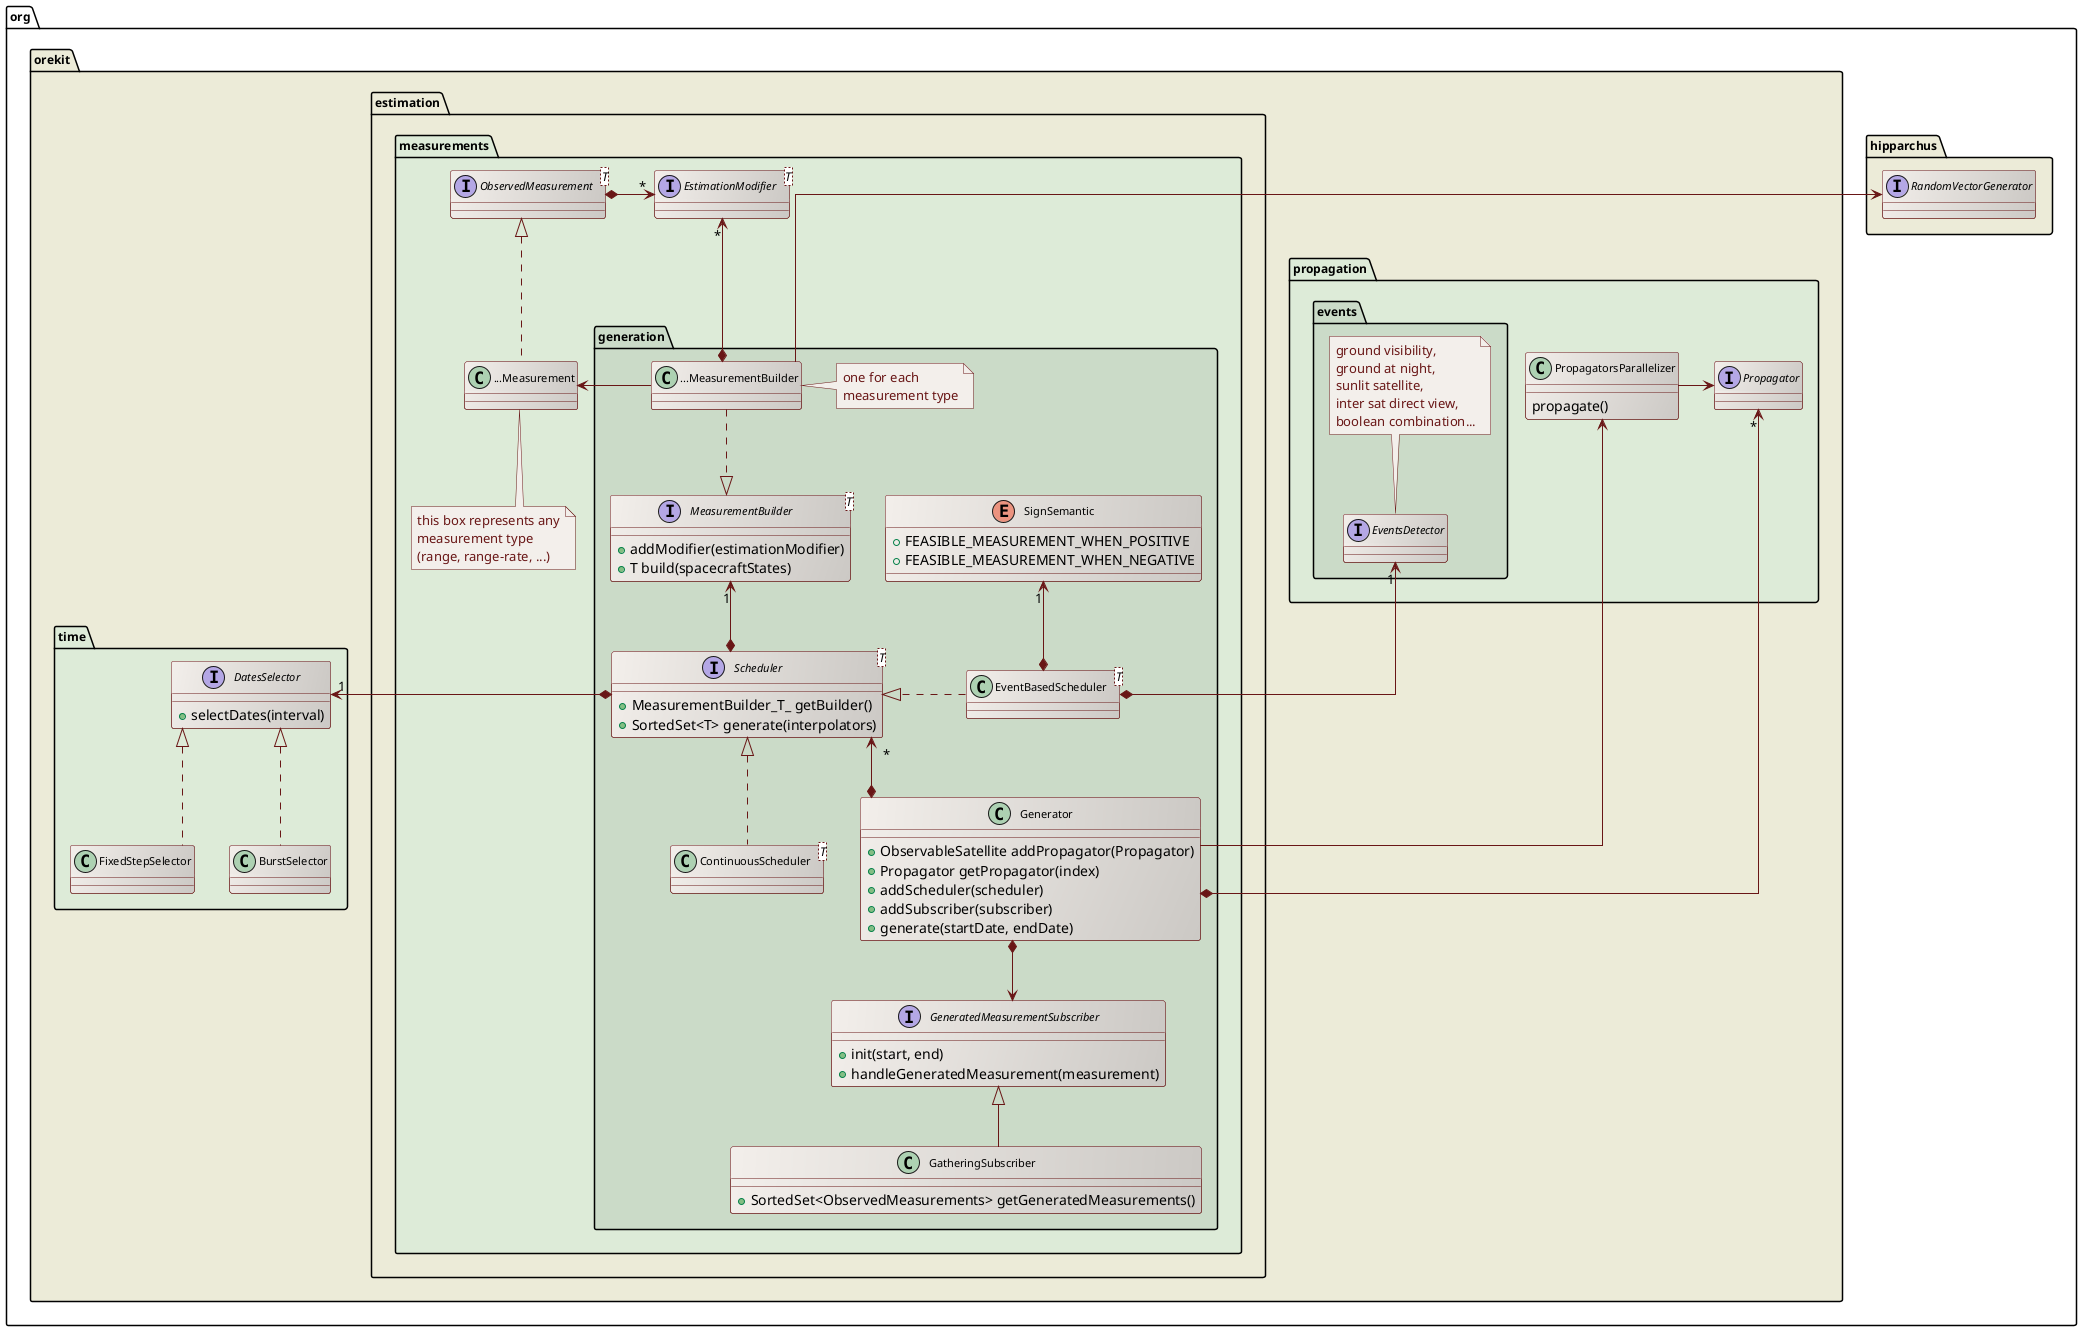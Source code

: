 ' Copyright 2002-2023 CS GROUP
' Licensed to CS GROUP (CS) under one or more
' contributor license agreements.  See the NOTICE file distributed with
' this work for additional information regarding copyright ownership.
' CS licenses this file to You under the Apache License, Version 2.0
' (the "License"); you may not use this file except in compliance with
' the License.  You may obtain a copy of the License at
'
'   http://www.apache.org/licenses/LICENSE-2.0
'
' Unless required by applicable law or agreed to in writing, software
' distributed under the License is distributed on an "AS IS" BASIS,
' WITHOUT WARRANTIES OR CONDITIONS OF ANY KIND, either express or implied.
' See the License for the specific language governing permissions and
' limitations under the License.
 
@startuml

  skinparam svek                  true
  skinparam ClassBackgroundColor  #F3EFEB/CCC9C5
  skinparam ClassArrowColor       #691616
  skinparam ClassBorderColor      #691616
  skinparam NoteBackgroundColor   #F3EFEB
  skinparam NoteBorderColor       #691616
  skinparam NoteFontColor         #691616
  skinparam ClassFontSize         11
  skinparam PackageFontSize       12
  skinparam linetype              ortho

  package org.hipparchus #ECEBD8 {
      interface RandomVectorGenerator
  }

  package org.orekit #ECEBD8 {

    package propagation #DDEBD8 {

      package events #CBDBC8 {
        interface EventsDetector
        note top
          ground visibility,
          ground at night,
          sunlit satellite,
          inter sat direct view,
          boolean combination...
        end note
      }

      interface Propagator
      class PropagatorsParallelizer {
        propagate()
      }
      Propagator <-left- PropagatorsParallelizer

    }

    package time #DDEBD8 {
        interface DatesSelector {
          +selectDates(interval)
        }
        class FixedStepSelector
        class BurstSelector


        DatesSelector <|.. FixedStepSelector
        DatesSelector <|.. BurstSelector
    }

    package estimation.measurements #DDEBD8 {

      package generation #CBDBC8 {

        interface "MeasurementBuilder<T>" as MeasurementBuilder_T_ {
          +addModifier(estimationModifier)
          +T build(spacecraftStates)
        }

        class "...MeasurementBuilder" as XXXMeasurementBuilder
        note right
          one for each
          measurement type
        end note

        class Generator {
          +ObservableSatellite addPropagator(Propagator)
          +Propagator getPropagator(index)
          +addScheduler(scheduler)
          +addSubscriber(subscriber)
          +generate(startDate, endDate)
        }

        enum SignSemantic {
          +FEASIBLE_MEASUREMENT_WHEN_POSITIVE
          +FEASIBLE_MEASUREMENT_WHEN_NEGATIVE
        }
        class "EventBasedScheduler<T>" as EventBasedScheduler_T_
        class "ContinuousScheduler<T>" as ContinuousScheduler_T_

        interface "Scheduler<T>" as Scheduler_T_ {
          +MeasurementBuilder_T_ getBuilder()
          +SortedSet<T> generate(interpolators)
        }

        interface GeneratedMeasurementSubscriber {
          +init(start, end)
          +handleGeneratedMeasurement(measurement)
        }

        class GatheringSubscriber {
          +SortedSet<ObservedMeasurements> getGeneratedMeasurements()
        }

        XXXMeasurementBuilder       ..|>          MeasurementBuilder_T_
        MeasurementBuilder_T_ "1" <--* Scheduler_T_
        RandomVectorGenerator <-- XXXMeasurementBuilder
        SignSemantic "1" <--* EventBasedScheduler_T_
        Scheduler_T_ <|.left. EventBasedScheduler_T_
        Scheduler_T_ <|.. ContinuousScheduler_T_
        Scheduler_T_ "*" <--* Generator
        Generator *--> GeneratedMeasurementSubscriber
        GeneratedMeasurementSubscriber <|-- GatheringSubscriber
        EventsDetector "1" <--* EventBasedScheduler_T_
  
        PropagatorsParallelizer <-- Generator
        Propagator "*" <--* Generator

      }

      interface "EstimationModifier<T>" as EstimationModifier_T_
      interface "ObservedMeasurement<T>" as ObservedMeasurement_T_
      class "...Measurement" as XXXMeasurement
      note bottom
        this box represents any
        measurement type
        (range, range-rate, ...)
      end note

 
      EstimationModifier_T_  "*" <-left-*      ObservedMeasurement_T_ 
      ObservedMeasurement_T_     <|..          XXXMeasurement
      XXXMeasurement <-left- XXXMeasurementBuilder
      EstimationModifier_T_ "*" <--* XXXMeasurementBuilder 

      DatesSelector "1" <-right-* Scheduler_T_
    }

  }

@enduml
